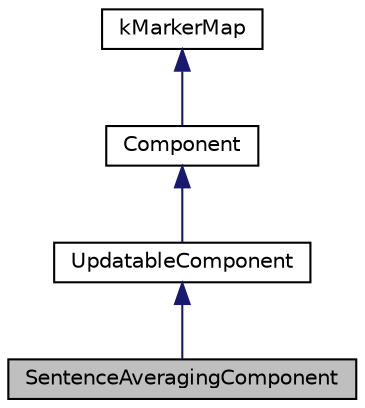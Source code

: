 digraph "SentenceAveragingComponent"
{
  edge [fontname="Helvetica",fontsize="10",labelfontname="Helvetica",labelfontsize="10"];
  node [fontname="Helvetica",fontsize="10",shape=record];
  Node0 [label="SentenceAveragingComponent",height=0.2,width=0.4,color="black", fillcolor="grey75", style="filled", fontcolor="black"];
  Node1 -> Node0 [dir="back",color="midnightblue",fontsize="10",style="solid",fontname="Helvetica"];
  Node1 [label="UpdatableComponent",height=0.2,width=0.4,color="black", fillcolor="white", style="filled",URL="$classkaldi_1_1nnet1_1_1UpdatableComponent.html",tooltip="Class UpdatableComponent is a Component which has trainable parameters, it contains SGD training hype..."];
  Node2 -> Node1 [dir="back",color="midnightblue",fontsize="10",style="solid",fontname="Helvetica"];
  Node2 [label="Component",height=0.2,width=0.4,color="black", fillcolor="white", style="filled",URL="$structkaldi_1_1nnet1_1_1Component.html",tooltip="Abstract class, building block of the network. "];
  Node3 -> Node2 [dir="back",color="midnightblue",fontsize="10",style="solid",fontname="Helvetica"];
  Node3 [label="kMarkerMap",height=0.2,width=0.4,color="black", fillcolor="white", style="filled",URL="$classkMarkerMap.html"];
}
